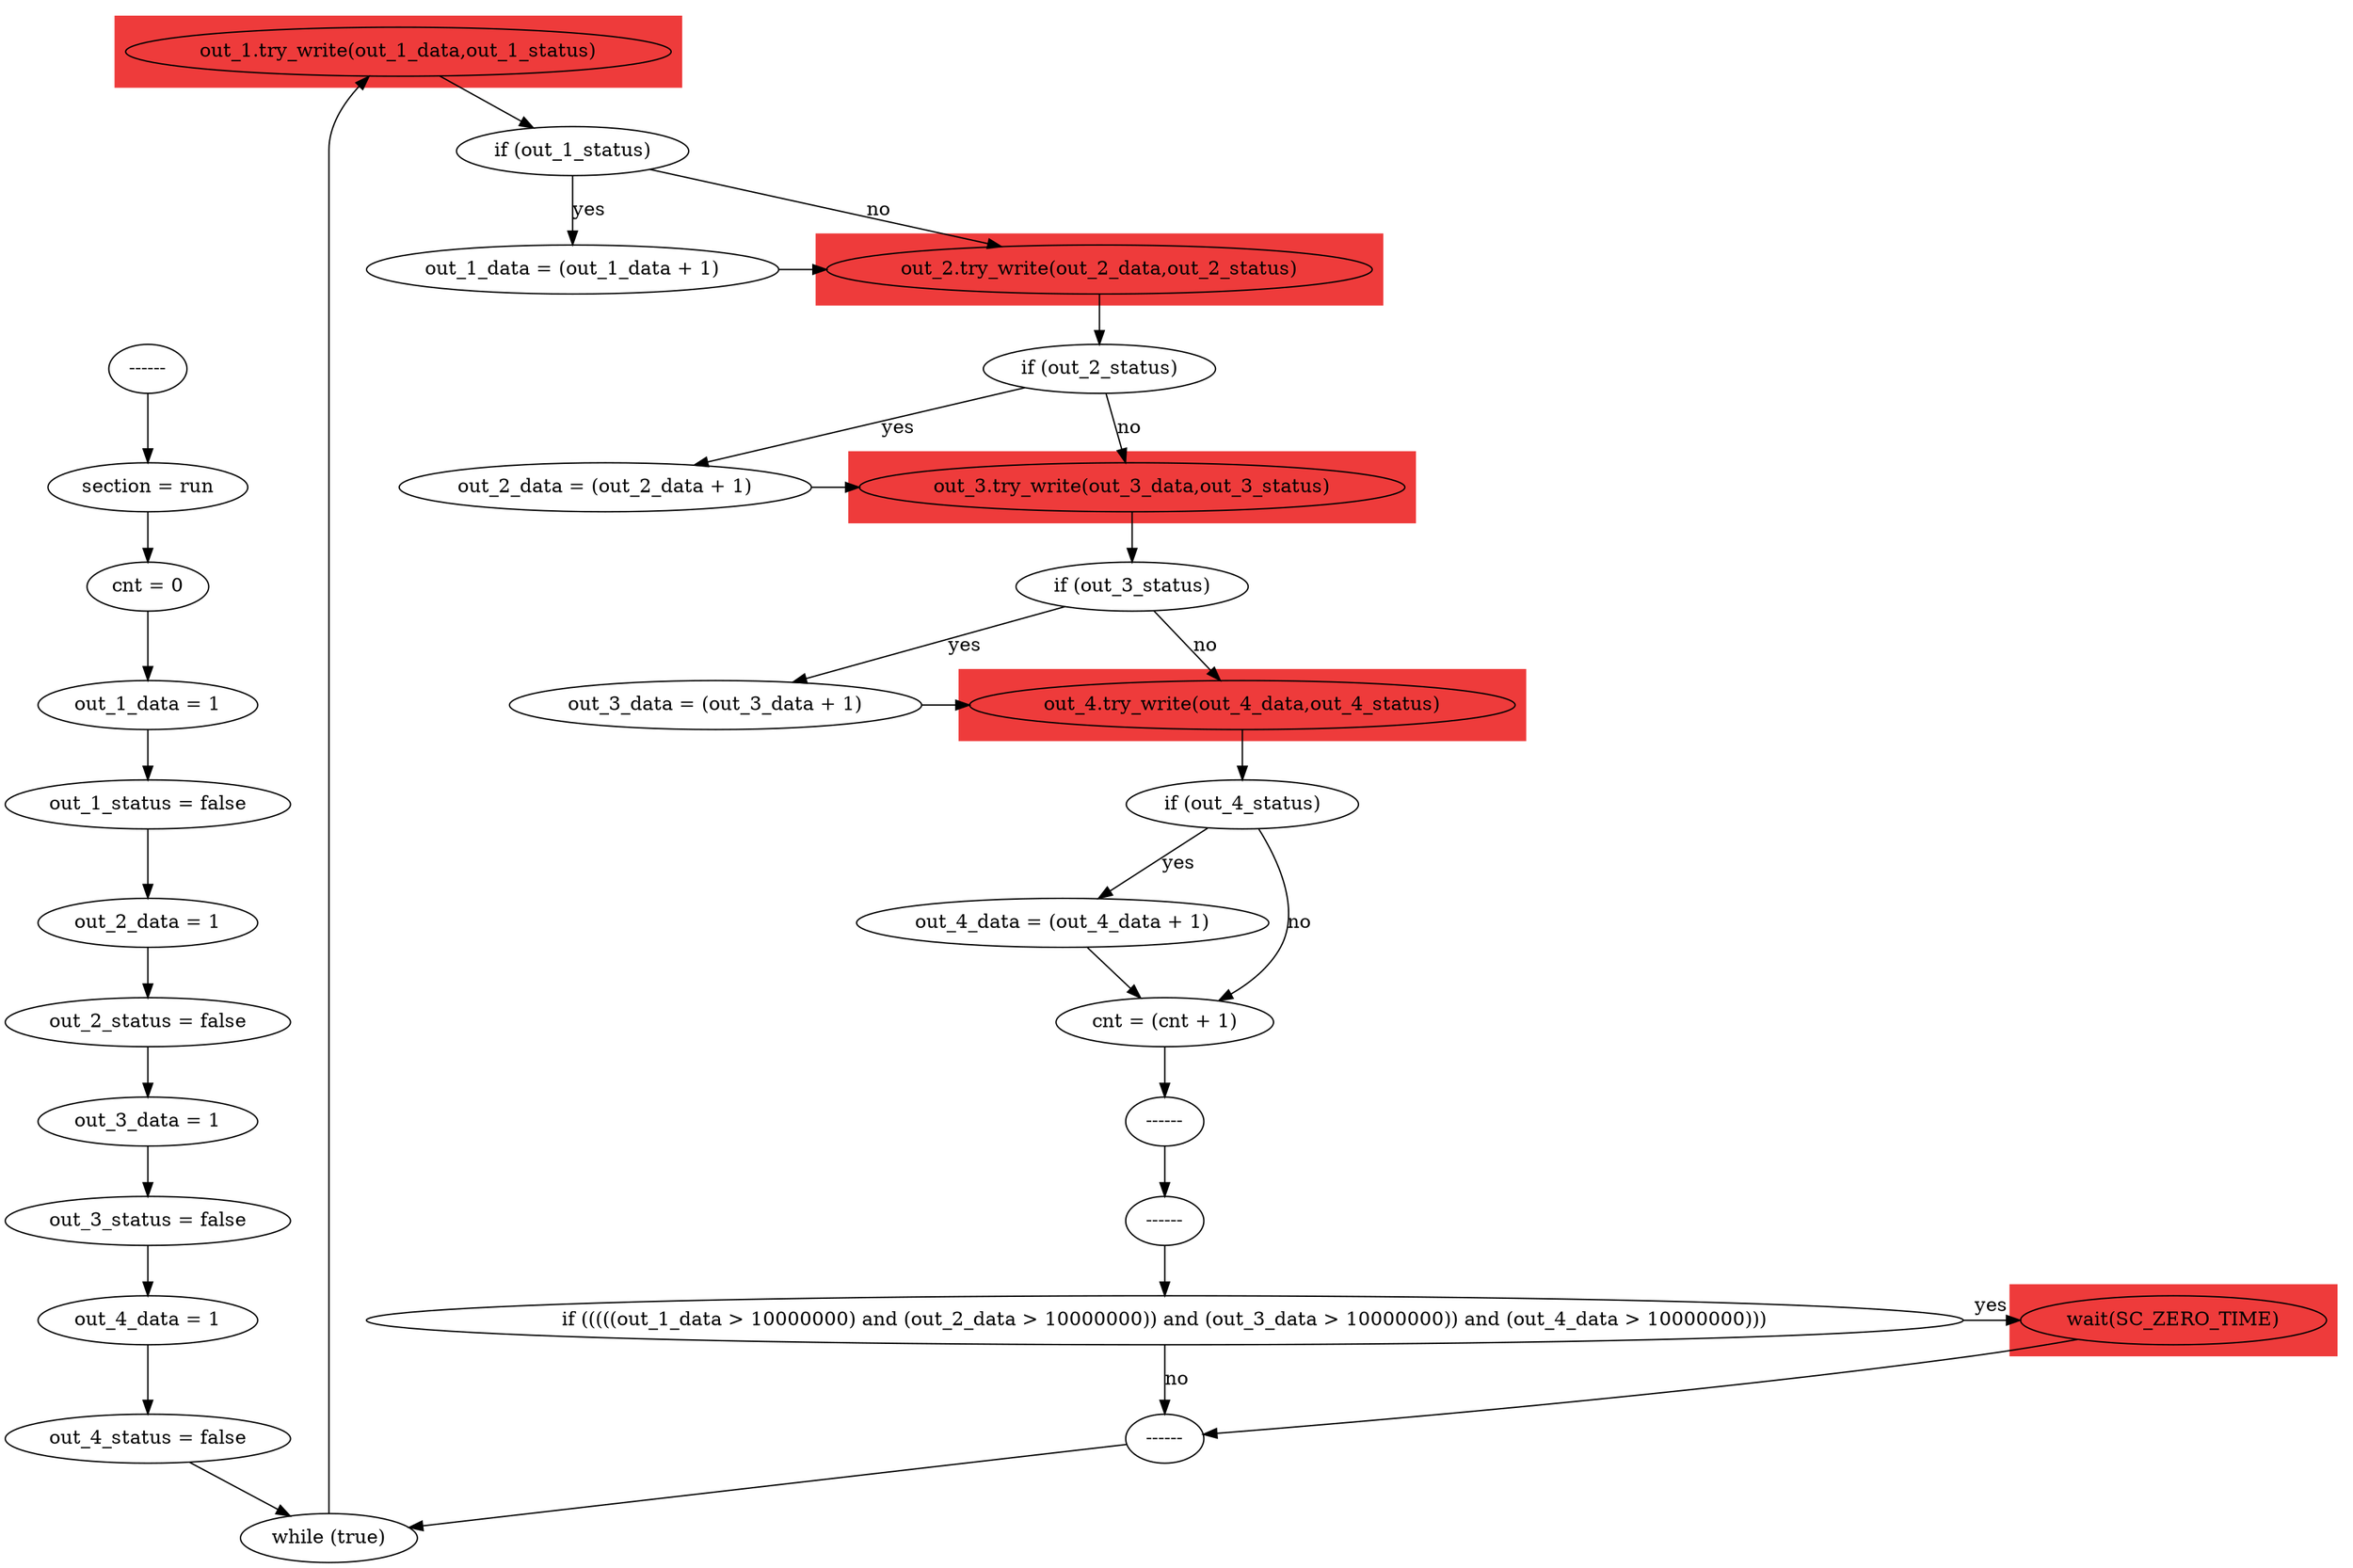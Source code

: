 digraph Producer {  graph [rankdir=TD];  
state_0[ label = "------"];
state_1[ label = "section = run"];
state_2[ label = "cnt = 0"];
state_3[ label = "out_1_data = 1"];
state_4[ label = "out_1_status = false"];
state_5[ label = "out_2_data = 1"];
state_6[ label = "out_2_status = false"];
state_7[ label = "out_3_data = 1"];
state_8[ label = "out_3_status = false"];
state_9[ label = "out_4_data = 1"];
state_10[ label = "out_4_status = false"];
state_11[ label = "while (true)"];
state_12[ label = "out_1.try_write(out_1_data,out_1_status)"];
state_13[ label = "if (out_1_status)"];
state_14[ label = "out_1_data = (out_1_data + 1)"];
state_15[ label = "out_2.try_write(out_2_data,out_2_status)"];
state_16[ label = "if (out_2_status)"];
state_17[ label = "out_2_data = (out_2_data + 1)"];
state_18[ label = "out_3.try_write(out_3_data,out_3_status)"];
state_19[ label = "if (out_3_status)"];
state_20[ label = "out_3_data = (out_3_data + 1)"];
state_21[ label = "out_4.try_write(out_4_data,out_4_status)"];
state_22[ label = "if (out_4_status)"];
state_23[ label = "out_4_data = (out_4_data + 1)"];
state_24[ label = "cnt = (cnt + 1)"];
state_25[ label = "------"];
state_26[ label = "------"];
state_27[ label = "if (((((out_1_data > 10000000) and (out_2_data > 10000000)) and (out_3_data > 10000000)) and (out_4_data > 10000000)))"];
state_28[ label = "wait(SC_ZERO_TIME)"];
state_29[ label = "------"];

state_0 -> state_1;
state_1 -> state_2;
state_2 -> state_3;
state_3 -> state_4;
state_4 -> state_5;
state_5 -> state_6;
state_6 -> state_7;
state_7 -> state_8;
state_8 -> state_9;
state_9 -> state_10;
state_10 -> state_11;
state_11 -> state_12;
state_12 -> state_13;
state_13 -> state_14[label = "yes"];
state_13 -> state_15[label = "no"];
state_14 -> state_15;
state_15 -> state_16;
state_16 -> state_17[label = "yes"];
state_16 -> state_18[label = "no"];
state_17 -> state_18;
state_18 -> state_19;
state_19 -> state_20[label = "yes"];
state_19 -> state_21[label = "no"];
state_20 -> state_21;
state_21 -> state_22;
state_22 -> state_23[label = "yes"];
state_22 -> state_24[label = "no"];
state_23 -> state_24;
state_24 -> state_25;
state_25 -> state_26;
state_26 -> state_27;
state_27 -> state_28[label = "yes"];
state_27 -> state_29[label = "no"];
state_28 -> state_29;
state_29 -> state_11;

subgraph cluster_0 {
	style=filled; color=brown2;
	state_12;
}
subgraph cluster_1 {
	style=filled; color=brown2;
	state_15;
}
subgraph cluster_2 {
	style=filled; color=brown2;
	state_18;
}
subgraph cluster_3 {
	style=filled; color=brown2;
	state_21;
}
subgraph cluster_4 {
	style=filled; color=brown2;
	state_28;
}
}
